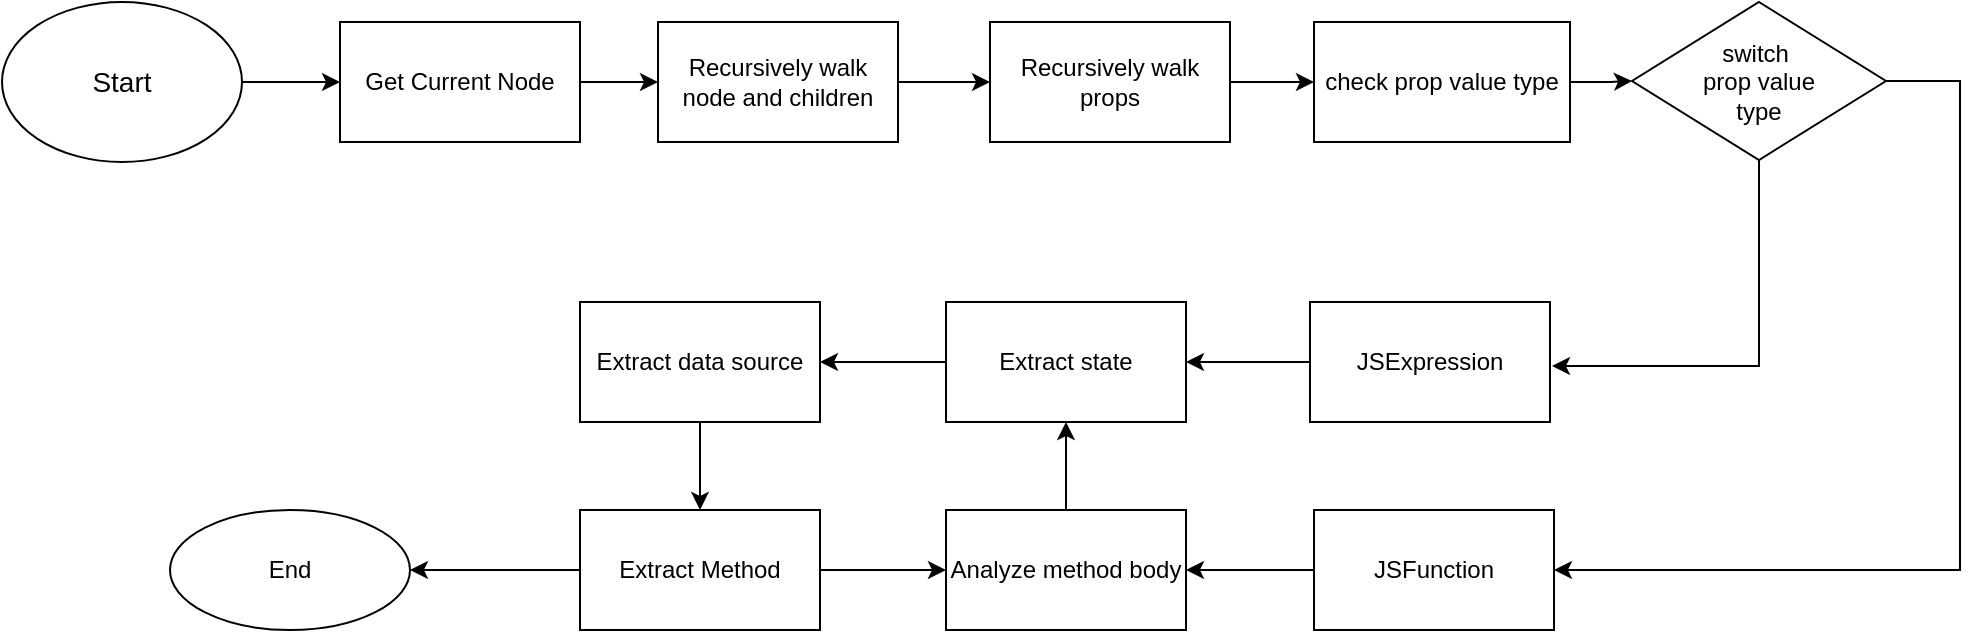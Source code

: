 <mxfile version="20.4.0" type="github">
  <diagram id="C5RBs43oDa-KdzZeNtuy" name="Page-1">
    <mxGraphModel dx="2466" dy="1186" grid="0" gridSize="10" guides="1" tooltips="1" connect="1" arrows="1" fold="1" page="0" pageScale="1" pageWidth="827" pageHeight="1169" math="0" shadow="0">
      <root>
        <mxCell id="WIyWlLk6GJQsqaUBKTNV-0" />
        <mxCell id="WIyWlLk6GJQsqaUBKTNV-1" parent="WIyWlLk6GJQsqaUBKTNV-0" />
        <mxCell id="dKlho08EJUaEfi-p3m1E-2" value="" style="edgeStyle=orthogonalEdgeStyle;rounded=0;orthogonalLoop=1;jettySize=auto;html=1;fontSize=14;" edge="1" parent="WIyWlLk6GJQsqaUBKTNV-1" source="dKlho08EJUaEfi-p3m1E-0" target="dKlho08EJUaEfi-p3m1E-1">
          <mxGeometry relative="1" as="geometry" />
        </mxCell>
        <mxCell id="dKlho08EJUaEfi-p3m1E-0" value="&lt;font style=&quot;font-size: 14px;&quot;&gt;Start&lt;/font&gt;" style="ellipse;whiteSpace=wrap;html=1;" vertex="1" parent="WIyWlLk6GJQsqaUBKTNV-1">
          <mxGeometry x="-350" y="120" width="120" height="80" as="geometry" />
        </mxCell>
        <mxCell id="dKlho08EJUaEfi-p3m1E-4" value="" style="edgeStyle=orthogonalEdgeStyle;rounded=0;orthogonalLoop=1;jettySize=auto;html=1;fontSize=14;" edge="1" parent="WIyWlLk6GJQsqaUBKTNV-1" source="dKlho08EJUaEfi-p3m1E-1" target="dKlho08EJUaEfi-p3m1E-3">
          <mxGeometry relative="1" as="geometry" />
        </mxCell>
        <mxCell id="dKlho08EJUaEfi-p3m1E-1" value="Get Current Node" style="whiteSpace=wrap;html=1;" vertex="1" parent="WIyWlLk6GJQsqaUBKTNV-1">
          <mxGeometry x="-181" y="130" width="120" height="60" as="geometry" />
        </mxCell>
        <mxCell id="dKlho08EJUaEfi-p3m1E-6" value="" style="edgeStyle=orthogonalEdgeStyle;rounded=0;orthogonalLoop=1;jettySize=auto;html=1;fontSize=14;" edge="1" parent="WIyWlLk6GJQsqaUBKTNV-1" source="dKlho08EJUaEfi-p3m1E-3" target="dKlho08EJUaEfi-p3m1E-5">
          <mxGeometry relative="1" as="geometry" />
        </mxCell>
        <mxCell id="dKlho08EJUaEfi-p3m1E-3" value="Recursively walk node and children" style="whiteSpace=wrap;html=1;" vertex="1" parent="WIyWlLk6GJQsqaUBKTNV-1">
          <mxGeometry x="-22" y="130" width="120" height="60" as="geometry" />
        </mxCell>
        <mxCell id="dKlho08EJUaEfi-p3m1E-12" style="edgeStyle=orthogonalEdgeStyle;rounded=0;orthogonalLoop=1;jettySize=auto;html=1;fontSize=14;" edge="1" parent="WIyWlLk6GJQsqaUBKTNV-1" source="dKlho08EJUaEfi-p3m1E-5" target="dKlho08EJUaEfi-p3m1E-9">
          <mxGeometry relative="1" as="geometry" />
        </mxCell>
        <mxCell id="dKlho08EJUaEfi-p3m1E-5" value="Recursively walk props" style="whiteSpace=wrap;html=1;" vertex="1" parent="WIyWlLk6GJQsqaUBKTNV-1">
          <mxGeometry x="144" y="130" width="120" height="60" as="geometry" />
        </mxCell>
        <mxCell id="dKlho08EJUaEfi-p3m1E-14" value="" style="edgeStyle=orthogonalEdgeStyle;rounded=0;orthogonalLoop=1;jettySize=auto;html=1;fontSize=14;" edge="1" parent="WIyWlLk6GJQsqaUBKTNV-1" source="dKlho08EJUaEfi-p3m1E-9" target="dKlho08EJUaEfi-p3m1E-13">
          <mxGeometry relative="1" as="geometry" />
        </mxCell>
        <mxCell id="dKlho08EJUaEfi-p3m1E-9" value="check prop value type" style="whiteSpace=wrap;html=1;" vertex="1" parent="WIyWlLk6GJQsqaUBKTNV-1">
          <mxGeometry x="306" y="130" width="128" height="60" as="geometry" />
        </mxCell>
        <mxCell id="dKlho08EJUaEfi-p3m1E-40" style="edgeStyle=orthogonalEdgeStyle;rounded=0;orthogonalLoop=1;jettySize=auto;html=1;fontSize=14;" edge="1" parent="WIyWlLk6GJQsqaUBKTNV-1" source="dKlho08EJUaEfi-p3m1E-13">
          <mxGeometry relative="1" as="geometry">
            <mxPoint x="425" y="302" as="targetPoint" />
            <Array as="points">
              <mxPoint x="529" y="302" />
            </Array>
          </mxGeometry>
        </mxCell>
        <mxCell id="dKlho08EJUaEfi-p3m1E-41" style="edgeStyle=orthogonalEdgeStyle;rounded=0;orthogonalLoop=1;jettySize=auto;html=1;entryX=1;entryY=0.5;entryDx=0;entryDy=0;fontSize=14;" edge="1" parent="WIyWlLk6GJQsqaUBKTNV-1" source="dKlho08EJUaEfi-p3m1E-13" target="dKlho08EJUaEfi-p3m1E-18">
          <mxGeometry relative="1" as="geometry">
            <Array as="points">
              <mxPoint x="629" y="160" />
              <mxPoint x="629" y="404" />
            </Array>
          </mxGeometry>
        </mxCell>
        <mxCell id="dKlho08EJUaEfi-p3m1E-13" value="switch&amp;nbsp;&lt;br&gt;prop value &lt;br&gt;type" style="rhombus;whiteSpace=wrap;html=1;" vertex="1" parent="WIyWlLk6GJQsqaUBKTNV-1">
          <mxGeometry x="465" y="120" width="127" height="79" as="geometry" />
        </mxCell>
        <mxCell id="dKlho08EJUaEfi-p3m1E-23" value="" style="edgeStyle=orthogonalEdgeStyle;rounded=0;orthogonalLoop=1;jettySize=auto;html=1;fontSize=14;" edge="1" parent="WIyWlLk6GJQsqaUBKTNV-1" source="dKlho08EJUaEfi-p3m1E-15" target="dKlho08EJUaEfi-p3m1E-22">
          <mxGeometry relative="1" as="geometry" />
        </mxCell>
        <mxCell id="dKlho08EJUaEfi-p3m1E-15" value="JSExpression" style="whiteSpace=wrap;html=1;" vertex="1" parent="WIyWlLk6GJQsqaUBKTNV-1">
          <mxGeometry x="304" y="270" width="120" height="60" as="geometry" />
        </mxCell>
        <mxCell id="dKlho08EJUaEfi-p3m1E-37" style="edgeStyle=orthogonalEdgeStyle;rounded=0;orthogonalLoop=1;jettySize=auto;html=1;fontSize=14;" edge="1" parent="WIyWlLk6GJQsqaUBKTNV-1" source="dKlho08EJUaEfi-p3m1E-18" target="dKlho08EJUaEfi-p3m1E-26">
          <mxGeometry relative="1" as="geometry" />
        </mxCell>
        <mxCell id="dKlho08EJUaEfi-p3m1E-18" value="JSFunction" style="whiteSpace=wrap;html=1;" vertex="1" parent="WIyWlLk6GJQsqaUBKTNV-1">
          <mxGeometry x="306" y="374" width="120" height="60" as="geometry" />
        </mxCell>
        <mxCell id="dKlho08EJUaEfi-p3m1E-29" value="" style="edgeStyle=orthogonalEdgeStyle;rounded=0;orthogonalLoop=1;jettySize=auto;html=1;fontSize=14;" edge="1" parent="WIyWlLk6GJQsqaUBKTNV-1" source="dKlho08EJUaEfi-p3m1E-22" target="dKlho08EJUaEfi-p3m1E-24">
          <mxGeometry relative="1" as="geometry" />
        </mxCell>
        <mxCell id="dKlho08EJUaEfi-p3m1E-22" value="Extract state" style="whiteSpace=wrap;html=1;" vertex="1" parent="WIyWlLk6GJQsqaUBKTNV-1">
          <mxGeometry x="122" y="270" width="120" height="60" as="geometry" />
        </mxCell>
        <mxCell id="dKlho08EJUaEfi-p3m1E-30" value="" style="edgeStyle=orthogonalEdgeStyle;rounded=0;orthogonalLoop=1;jettySize=auto;html=1;fontSize=14;" edge="1" parent="WIyWlLk6GJQsqaUBKTNV-1" source="dKlho08EJUaEfi-p3m1E-24" target="dKlho08EJUaEfi-p3m1E-25">
          <mxGeometry relative="1" as="geometry" />
        </mxCell>
        <mxCell id="dKlho08EJUaEfi-p3m1E-24" value="Extract data source" style="whiteSpace=wrap;html=1;" vertex="1" parent="WIyWlLk6GJQsqaUBKTNV-1">
          <mxGeometry x="-61" y="270" width="120" height="60" as="geometry" />
        </mxCell>
        <mxCell id="dKlho08EJUaEfi-p3m1E-33" value="" style="edgeStyle=orthogonalEdgeStyle;rounded=0;orthogonalLoop=1;jettySize=auto;html=1;fontSize=14;" edge="1" parent="WIyWlLk6GJQsqaUBKTNV-1" source="dKlho08EJUaEfi-p3m1E-25" target="dKlho08EJUaEfi-p3m1E-32">
          <mxGeometry relative="1" as="geometry" />
        </mxCell>
        <mxCell id="dKlho08EJUaEfi-p3m1E-43" style="edgeStyle=orthogonalEdgeStyle;rounded=0;orthogonalLoop=1;jettySize=auto;html=1;fontSize=14;" edge="1" parent="WIyWlLk6GJQsqaUBKTNV-1" source="dKlho08EJUaEfi-p3m1E-25" target="dKlho08EJUaEfi-p3m1E-26">
          <mxGeometry relative="1" as="geometry" />
        </mxCell>
        <mxCell id="dKlho08EJUaEfi-p3m1E-25" value="Extract Method" style="whiteSpace=wrap;html=1;" vertex="1" parent="WIyWlLk6GJQsqaUBKTNV-1">
          <mxGeometry x="-61" y="374" width="120" height="60" as="geometry" />
        </mxCell>
        <mxCell id="dKlho08EJUaEfi-p3m1E-42" style="edgeStyle=orthogonalEdgeStyle;rounded=0;orthogonalLoop=1;jettySize=auto;html=1;entryX=0.5;entryY=1;entryDx=0;entryDy=0;fontSize=14;" edge="1" parent="WIyWlLk6GJQsqaUBKTNV-1" source="dKlho08EJUaEfi-p3m1E-26" target="dKlho08EJUaEfi-p3m1E-22">
          <mxGeometry relative="1" as="geometry" />
        </mxCell>
        <mxCell id="dKlho08EJUaEfi-p3m1E-26" value="Analyze method body" style="whiteSpace=wrap;html=1;" vertex="1" parent="WIyWlLk6GJQsqaUBKTNV-1">
          <mxGeometry x="122" y="374" width="120" height="60" as="geometry" />
        </mxCell>
        <mxCell id="dKlho08EJUaEfi-p3m1E-32" value="End" style="ellipse;whiteSpace=wrap;html=1;" vertex="1" parent="WIyWlLk6GJQsqaUBKTNV-1">
          <mxGeometry x="-266" y="374" width="120" height="60" as="geometry" />
        </mxCell>
      </root>
    </mxGraphModel>
  </diagram>
</mxfile>
